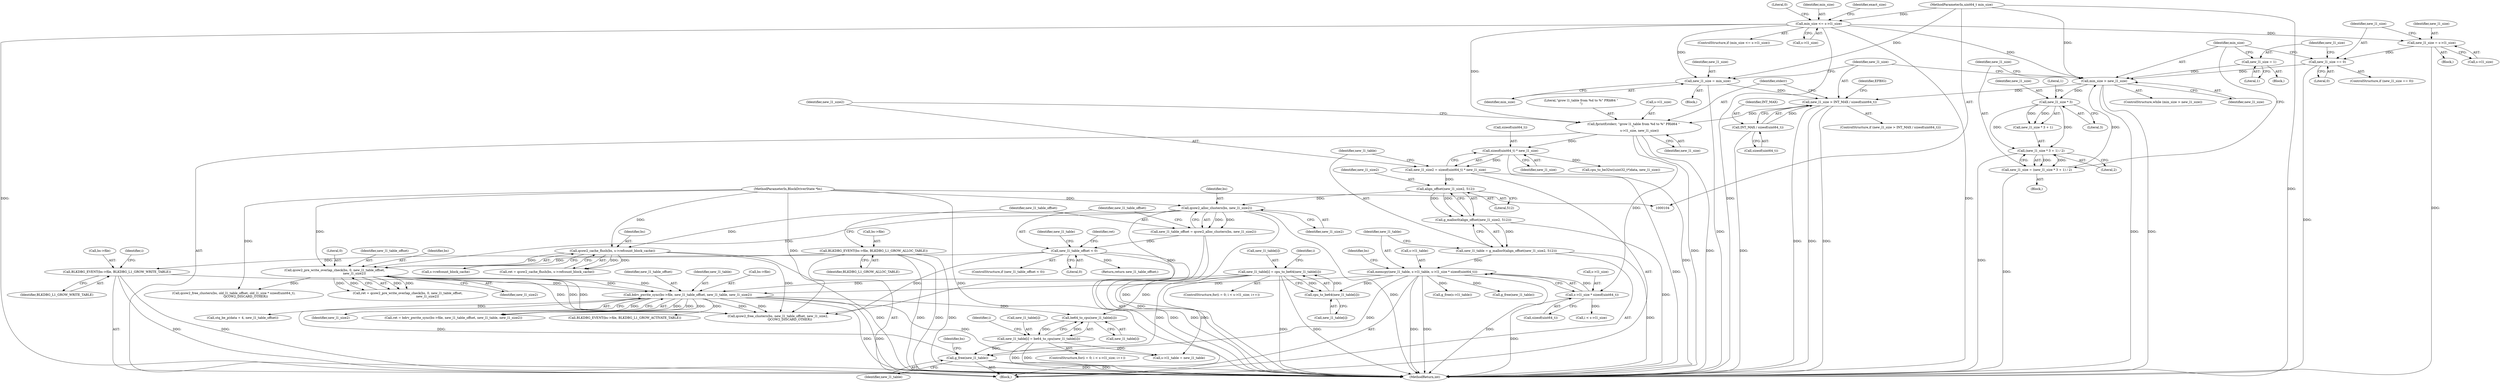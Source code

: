 digraph "0_qemu_cab60de930684c33f67d4e32c7509b567f8c445b@API" {
"1000383" [label="(Call,g_free(new_l1_table))"];
"1000279" [label="(Call,bdrv_pwrite_sync(bs->file, new_l1_table_offset, new_l1_table, new_l1_size2))"];
"1000253" [label="(Call,BLKDBG_EVENT(bs->file, BLKDBG_L1_GROW_WRITE_TABLE))"];
"1000208" [label="(Call,BLKDBG_EVENT(bs->file, BLKDBG_L1_GROW_ALLOC_TABLE))"];
"1000242" [label="(Call,qcow2_pre_write_overlap_check(bs, 0, new_l1_table_offset,\n                                        new_l1_size2))"];
"1000229" [label="(Call,qcow2_cache_flush(bs, s->refcount_block_cache))"];
"1000215" [label="(Call,qcow2_alloc_clusters(bs, new_l1_size2))"];
"1000105" [label="(MethodParameterIn,BlockDriverState *bs)"];
"1000194" [label="(Call,align_offset(new_l1_size2, 512))"];
"1000185" [label="(Call,new_l1_size2 = sizeof(uint64_t) * new_l1_size)"];
"1000187" [label="(Call,sizeof(uint64_t) * new_l1_size)"];
"1000178" [label="(Call,fprintf(stderr, \"grow l1_table from %d to %\" PRId64 \"\n\",\n            s->l1_size, new_l1_size))"];
"1000125" [label="(Call,min_size <= s->l1_size)"];
"1000106" [label="(MethodParameterIn,uint64_t min_size)"];
"1000168" [label="(Call,new_l1_size > INT_MAX / sizeof(uint64_t))"];
"1000135" [label="(Call,new_l1_size = min_size)"];
"1000154" [label="(Call,min_size > new_l1_size)"];
"1000158" [label="(Call,new_l1_size = (new_l1_size * 3 + 1) / 2)"];
"1000160" [label="(Call,(new_l1_size * 3 + 1) / 2)"];
"1000162" [label="(Call,new_l1_size * 3)"];
"1000150" [label="(Call,new_l1_size = 1)"];
"1000146" [label="(Call,new_l1_size == 0)"];
"1000140" [label="(Call,new_l1_size = s->l1_size)"];
"1000170" [label="(Call,INT_MAX / sizeof(uint64_t))"];
"1000219" [label="(Call,new_l1_table_offset < 0)"];
"1000213" [label="(Call,new_l1_table_offset = qcow2_alloc_clusters(bs, new_l1_size2))"];
"1000269" [label="(Call,new_l1_table[i] = cpu_to_be64(new_l1_table[i]))"];
"1000273" [label="(Call,cpu_to_be64(new_l1_table[i]))"];
"1000197" [label="(Call,memcpy(new_l1_table, s->l1_table, s->l1_size * sizeof(uint64_t)))"];
"1000191" [label="(Call,new_l1_table = g_malloc0(align_offset(new_l1_size2, 512)))"];
"1000193" [label="(Call,g_malloc0(align_offset(new_l1_size2, 512)))"];
"1000202" [label="(Call,s->l1_size * sizeof(uint64_t))"];
"1000302" [label="(Call,new_l1_table[i] = be64_to_cpu(new_l1_table[i]))"];
"1000306" [label="(Call,be64_to_cpu(new_l1_table[i]))"];
"1000135" [label="(Call,new_l1_size = min_size)"];
"1000219" [label="(Call,new_l1_table_offset < 0)"];
"1000274" [label="(Call,new_l1_table[i])"];
"1000150" [label="(Call,new_l1_size = 1)"];
"1000357" [label="(Call,s->l1_table = new_l1_table)"];
"1000156" [label="(Identifier,new_l1_size)"];
"1000245" [label="(Identifier,new_l1_table_offset)"];
"1000163" [label="(Identifier,new_l1_size)"];
"1000191" [label="(Call,new_l1_table = g_malloc0(align_offset(new_l1_size2, 512)))"];
"1000392" [label="(MethodReturn,int)"];
"1000384" [label="(Identifier,new_l1_table)"];
"1000161" [label="(Call,new_l1_size * 3 + 1)"];
"1000257" [label="(Identifier,BLKDBG_L1_GROW_WRITE_TABLE)"];
"1000320" [label="(Call,stq_be_p(data + 4, new_l1_table_offset))"];
"1000303" [label="(Call,new_l1_table[i])"];
"1000213" [label="(Call,new_l1_table_offset = qcow2_alloc_clusters(bs, new_l1_size2))"];
"1000280" [label="(Call,bs->file)"];
"1000199" [label="(Call,s->l1_table)"];
"1000179" [label="(Identifier,stderr)"];
"1000192" [label="(Identifier,new_l1_table)"];
"1000125" [label="(Call,min_size <= s->l1_size)"];
"1000229" [label="(Call,qcow2_cache_flush(bs, s->refcount_block_cache))"];
"1000291" [label="(ControlStructure,for(i = 0; i < s->l1_size; i++))"];
"1000165" [label="(Literal,1)"];
"1000154" [label="(Call,min_size > new_l1_size)"];
"1000254" [label="(Call,bs->file)"];
"1000196" [label="(Literal,512)"];
"1000134" [label="(Block,)"];
"1000230" [label="(Identifier,bs)"];
"1000270" [label="(Call,new_l1_table[i])"];
"1000172" [label="(Call,sizeof(uint64_t))"];
"1000186" [label="(Identifier,new_l1_size2)"];
"1000147" [label="(Identifier,new_l1_size)"];
"1000212" [label="(Identifier,BLKDBG_L1_GROW_ALLOC_TABLE)"];
"1000228" [label="(Identifier,ret)"];
"1000306" [label="(Call,be64_to_cpu(new_l1_table[i]))"];
"1000185" [label="(Call,new_l1_size2 = sizeof(uint64_t) * new_l1_size)"];
"1000166" [label="(Literal,2)"];
"1000243" [label="(Identifier,bs)"];
"1000142" [label="(Call,s->l1_size)"];
"1000127" [label="(Call,s->l1_size)"];
"1000177" [label="(Identifier,EFBIG)"];
"1000277" [label="(Call,ret = bdrv_pwrite_sync(bs->file, new_l1_table_offset, new_l1_table, new_l1_size2))"];
"1000148" [label="(Literal,0)"];
"1000203" [label="(Call,s->l1_size)"];
"1000170" [label="(Call,INT_MAX / sizeof(uint64_t))"];
"1000140" [label="(Call,new_l1_size = s->l1_size)"];
"1000283" [label="(Identifier,new_l1_table_offset)"];
"1000167" [label="(ControlStructure,if (new_l1_size > INT_MAX / sizeof(uint64_t)))"];
"1000131" [label="(Literal,0)"];
"1000149" [label="(Block,)"];
"1000260" [label="(Identifier,i)"];
"1000164" [label="(Literal,3)"];
"1000184" [label="(Identifier,new_l1_size)"];
"1000385" [label="(Call,qcow2_free_clusters(bs, new_l1_table_offset, new_l1_size2,\n                        QCOW2_DISCARD_OTHER))"];
"1000190" [label="(Identifier,new_l1_size)"];
"1000307" [label="(Call,new_l1_table[i])"];
"1000141" [label="(Identifier,new_l1_size)"];
"1000284" [label="(Identifier,new_l1_table)"];
"1000343" [label="(Call,g_free(s->l1_table))"];
"1000151" [label="(Identifier,new_l1_size)"];
"1000126" [label="(Identifier,min_size)"];
"1000139" [label="(Block,)"];
"1000221" [label="(Literal,0)"];
"1000244" [label="(Literal,0)"];
"1000231" [label="(Call,s->refcount_block_cache)"];
"1000160" [label="(Call,(new_l1_size * 3 + 1) / 2)"];
"1000240" [label="(Call,ret = qcow2_pre_write_overlap_check(bs, 0, new_l1_table_offset,\n                                        new_l1_size2))"];
"1000217" [label="(Identifier,new_l1_size2)"];
"1000268" [label="(Identifier,i)"];
"1000157" [label="(Block,)"];
"1000224" [label="(Identifier,new_l1_table)"];
"1000158" [label="(Call,new_l1_size = (new_l1_size * 3 + 1) / 2)"];
"1000302" [label="(Call,new_l1_table[i] = be64_to_cpu(new_l1_table[i]))"];
"1000225" [label="(Return,return new_l1_table_offset;)"];
"1000187" [label="(Call,sizeof(uint64_t) * new_l1_size)"];
"1000215" [label="(Call,qcow2_alloc_clusters(bs, new_l1_size2))"];
"1000315" [label="(Call,cpu_to_be32w((uint32_t*)data, new_l1_size))"];
"1000279" [label="(Call,bdrv_pwrite_sync(bs->file, new_l1_table_offset, new_l1_table, new_l1_size2))"];
"1000169" [label="(Identifier,new_l1_size)"];
"1000209" [label="(Call,bs->file)"];
"1000136" [label="(Identifier,new_l1_size)"];
"1000168" [label="(Call,new_l1_size > INT_MAX / sizeof(uint64_t))"];
"1000188" [label="(Call,sizeof(uint64_t))"];
"1000181" [label="(Call,s->l1_size)"];
"1000159" [label="(Identifier,new_l1_size)"];
"1000206" [label="(Call,sizeof(uint64_t))"];
"1000310" [label="(Call,BLKDBG_EVENT(bs->file, BLKDBG_L1_GROW_ACTIVATE_TABLE))"];
"1000195" [label="(Identifier,new_l1_size2)"];
"1000220" [label="(Identifier,new_l1_table_offset)"];
"1000153" [label="(ControlStructure,while (min_size > new_l1_size))"];
"1000218" [label="(ControlStructure,if (new_l1_table_offset < 0))"];
"1000180" [label="(Literal,\"grow l1_table from %d to %\" PRId64 \"\n\")"];
"1000223" [label="(Call,g_free(new_l1_table))"];
"1000253" [label="(Call,BLKDBG_EVENT(bs->file, BLKDBG_L1_GROW_WRITE_TABLE))"];
"1000137" [label="(Identifier,min_size)"];
"1000124" [label="(ControlStructure,if (min_size <= s->l1_size))"];
"1000202" [label="(Call,s->l1_size * sizeof(uint64_t))"];
"1000246" [label="(Identifier,new_l1_size2)"];
"1000198" [label="(Identifier,new_l1_table)"];
"1000197" [label="(Call,memcpy(new_l1_table, s->l1_table, s->l1_size * sizeof(uint64_t)))"];
"1000269" [label="(Call,new_l1_table[i] = cpu_to_be64(new_l1_table[i]))"];
"1000273" [label="(Call,cpu_to_be64(new_l1_table[i]))"];
"1000146" [label="(Call,new_l1_size == 0)"];
"1000386" [label="(Identifier,bs)"];
"1000162" [label="(Call,new_l1_size * 3)"];
"1000155" [label="(Identifier,min_size)"];
"1000194" [label="(Call,align_offset(new_l1_size2, 512))"];
"1000108" [label="(Block,)"];
"1000214" [label="(Identifier,new_l1_table_offset)"];
"1000216" [label="(Identifier,bs)"];
"1000242" [label="(Call,qcow2_pre_write_overlap_check(bs, 0, new_l1_table_offset,\n                                        new_l1_size2))"];
"1000383" [label="(Call,g_free(new_l1_table))"];
"1000262" [label="(Call,i < s->l1_size)"];
"1000210" [label="(Identifier,bs)"];
"1000258" [label="(ControlStructure,for(i = 0; i < s->l1_size; i++))"];
"1000133" [label="(Identifier,exact_size)"];
"1000372" [label="(Call,qcow2_free_clusters(bs, old_l1_table_offset, old_l1_size * sizeof(uint64_t),\n                        QCOW2_DISCARD_OTHER))"];
"1000178" [label="(Call,fprintf(stderr, \"grow l1_table from %d to %\" PRId64 \"\n\",\n            s->l1_size, new_l1_size))"];
"1000301" [label="(Identifier,i)"];
"1000208" [label="(Call,BLKDBG_EVENT(bs->file, BLKDBG_L1_GROW_ALLOC_TABLE))"];
"1000227" [label="(Call,ret = qcow2_cache_flush(bs, s->refcount_block_cache))"];
"1000145" [label="(ControlStructure,if (new_l1_size == 0))"];
"1000105" [label="(MethodParameterIn,BlockDriverState *bs)"];
"1000285" [label="(Identifier,new_l1_size2)"];
"1000193" [label="(Call,g_malloc0(align_offset(new_l1_size2, 512)))"];
"1000152" [label="(Literal,1)"];
"1000106" [label="(MethodParameterIn,uint64_t min_size)"];
"1000171" [label="(Identifier,INT_MAX)"];
"1000383" -> "1000108"  [label="AST: "];
"1000383" -> "1000384"  [label="CFG: "];
"1000384" -> "1000383"  [label="AST: "];
"1000386" -> "1000383"  [label="CFG: "];
"1000383" -> "1000392"  [label="DDG: "];
"1000383" -> "1000392"  [label="DDG: "];
"1000279" -> "1000383"  [label="DDG: "];
"1000302" -> "1000383"  [label="DDG: "];
"1000269" -> "1000383"  [label="DDG: "];
"1000197" -> "1000383"  [label="DDG: "];
"1000279" -> "1000277"  [label="AST: "];
"1000279" -> "1000285"  [label="CFG: "];
"1000280" -> "1000279"  [label="AST: "];
"1000283" -> "1000279"  [label="AST: "];
"1000284" -> "1000279"  [label="AST: "];
"1000285" -> "1000279"  [label="AST: "];
"1000277" -> "1000279"  [label="CFG: "];
"1000279" -> "1000392"  [label="DDG: "];
"1000279" -> "1000392"  [label="DDG: "];
"1000279" -> "1000277"  [label="DDG: "];
"1000279" -> "1000277"  [label="DDG: "];
"1000279" -> "1000277"  [label="DDG: "];
"1000279" -> "1000277"  [label="DDG: "];
"1000253" -> "1000279"  [label="DDG: "];
"1000242" -> "1000279"  [label="DDG: "];
"1000242" -> "1000279"  [label="DDG: "];
"1000269" -> "1000279"  [label="DDG: "];
"1000197" -> "1000279"  [label="DDG: "];
"1000279" -> "1000306"  [label="DDG: "];
"1000279" -> "1000310"  [label="DDG: "];
"1000279" -> "1000320"  [label="DDG: "];
"1000279" -> "1000357"  [label="DDG: "];
"1000279" -> "1000385"  [label="DDG: "];
"1000279" -> "1000385"  [label="DDG: "];
"1000253" -> "1000108"  [label="AST: "];
"1000253" -> "1000257"  [label="CFG: "];
"1000254" -> "1000253"  [label="AST: "];
"1000257" -> "1000253"  [label="AST: "];
"1000260" -> "1000253"  [label="CFG: "];
"1000253" -> "1000392"  [label="DDG: "];
"1000253" -> "1000392"  [label="DDG: "];
"1000208" -> "1000253"  [label="DDG: "];
"1000208" -> "1000108"  [label="AST: "];
"1000208" -> "1000212"  [label="CFG: "];
"1000209" -> "1000208"  [label="AST: "];
"1000212" -> "1000208"  [label="AST: "];
"1000214" -> "1000208"  [label="CFG: "];
"1000208" -> "1000392"  [label="DDG: "];
"1000208" -> "1000392"  [label="DDG: "];
"1000208" -> "1000392"  [label="DDG: "];
"1000242" -> "1000240"  [label="AST: "];
"1000242" -> "1000246"  [label="CFG: "];
"1000243" -> "1000242"  [label="AST: "];
"1000244" -> "1000242"  [label="AST: "];
"1000245" -> "1000242"  [label="AST: "];
"1000246" -> "1000242"  [label="AST: "];
"1000240" -> "1000242"  [label="CFG: "];
"1000242" -> "1000240"  [label="DDG: "];
"1000242" -> "1000240"  [label="DDG: "];
"1000242" -> "1000240"  [label="DDG: "];
"1000242" -> "1000240"  [label="DDG: "];
"1000229" -> "1000242"  [label="DDG: "];
"1000105" -> "1000242"  [label="DDG: "];
"1000219" -> "1000242"  [label="DDG: "];
"1000215" -> "1000242"  [label="DDG: "];
"1000242" -> "1000372"  [label="DDG: "];
"1000242" -> "1000385"  [label="DDG: "];
"1000242" -> "1000385"  [label="DDG: "];
"1000242" -> "1000385"  [label="DDG: "];
"1000229" -> "1000227"  [label="AST: "];
"1000229" -> "1000231"  [label="CFG: "];
"1000230" -> "1000229"  [label="AST: "];
"1000231" -> "1000229"  [label="AST: "];
"1000227" -> "1000229"  [label="CFG: "];
"1000229" -> "1000392"  [label="DDG: "];
"1000229" -> "1000227"  [label="DDG: "];
"1000229" -> "1000227"  [label="DDG: "];
"1000215" -> "1000229"  [label="DDG: "];
"1000105" -> "1000229"  [label="DDG: "];
"1000229" -> "1000385"  [label="DDG: "];
"1000215" -> "1000213"  [label="AST: "];
"1000215" -> "1000217"  [label="CFG: "];
"1000216" -> "1000215"  [label="AST: "];
"1000217" -> "1000215"  [label="AST: "];
"1000213" -> "1000215"  [label="CFG: "];
"1000215" -> "1000392"  [label="DDG: "];
"1000215" -> "1000392"  [label="DDG: "];
"1000215" -> "1000213"  [label="DDG: "];
"1000215" -> "1000213"  [label="DDG: "];
"1000105" -> "1000215"  [label="DDG: "];
"1000194" -> "1000215"  [label="DDG: "];
"1000215" -> "1000385"  [label="DDG: "];
"1000105" -> "1000104"  [label="AST: "];
"1000105" -> "1000392"  [label="DDG: "];
"1000105" -> "1000372"  [label="DDG: "];
"1000105" -> "1000385"  [label="DDG: "];
"1000194" -> "1000193"  [label="AST: "];
"1000194" -> "1000196"  [label="CFG: "];
"1000195" -> "1000194"  [label="AST: "];
"1000196" -> "1000194"  [label="AST: "];
"1000193" -> "1000194"  [label="CFG: "];
"1000194" -> "1000193"  [label="DDG: "];
"1000194" -> "1000193"  [label="DDG: "];
"1000185" -> "1000194"  [label="DDG: "];
"1000185" -> "1000108"  [label="AST: "];
"1000185" -> "1000187"  [label="CFG: "];
"1000186" -> "1000185"  [label="AST: "];
"1000187" -> "1000185"  [label="AST: "];
"1000192" -> "1000185"  [label="CFG: "];
"1000185" -> "1000392"  [label="DDG: "];
"1000187" -> "1000185"  [label="DDG: "];
"1000187" -> "1000190"  [label="CFG: "];
"1000188" -> "1000187"  [label="AST: "];
"1000190" -> "1000187"  [label="AST: "];
"1000187" -> "1000392"  [label="DDG: "];
"1000178" -> "1000187"  [label="DDG: "];
"1000187" -> "1000315"  [label="DDG: "];
"1000178" -> "1000108"  [label="AST: "];
"1000178" -> "1000184"  [label="CFG: "];
"1000179" -> "1000178"  [label="AST: "];
"1000180" -> "1000178"  [label="AST: "];
"1000181" -> "1000178"  [label="AST: "];
"1000184" -> "1000178"  [label="AST: "];
"1000186" -> "1000178"  [label="CFG: "];
"1000178" -> "1000392"  [label="DDG: "];
"1000178" -> "1000392"  [label="DDG: "];
"1000125" -> "1000178"  [label="DDG: "];
"1000168" -> "1000178"  [label="DDG: "];
"1000178" -> "1000202"  [label="DDG: "];
"1000125" -> "1000124"  [label="AST: "];
"1000125" -> "1000127"  [label="CFG: "];
"1000126" -> "1000125"  [label="AST: "];
"1000127" -> "1000125"  [label="AST: "];
"1000131" -> "1000125"  [label="CFG: "];
"1000133" -> "1000125"  [label="CFG: "];
"1000125" -> "1000392"  [label="DDG: "];
"1000125" -> "1000392"  [label="DDG: "];
"1000125" -> "1000392"  [label="DDG: "];
"1000106" -> "1000125"  [label="DDG: "];
"1000125" -> "1000135"  [label="DDG: "];
"1000125" -> "1000140"  [label="DDG: "];
"1000125" -> "1000154"  [label="DDG: "];
"1000106" -> "1000104"  [label="AST: "];
"1000106" -> "1000392"  [label="DDG: "];
"1000106" -> "1000135"  [label="DDG: "];
"1000106" -> "1000154"  [label="DDG: "];
"1000168" -> "1000167"  [label="AST: "];
"1000168" -> "1000170"  [label="CFG: "];
"1000169" -> "1000168"  [label="AST: "];
"1000170" -> "1000168"  [label="AST: "];
"1000177" -> "1000168"  [label="CFG: "];
"1000179" -> "1000168"  [label="CFG: "];
"1000168" -> "1000392"  [label="DDG: "];
"1000168" -> "1000392"  [label="DDG: "];
"1000168" -> "1000392"  [label="DDG: "];
"1000135" -> "1000168"  [label="DDG: "];
"1000154" -> "1000168"  [label="DDG: "];
"1000170" -> "1000168"  [label="DDG: "];
"1000135" -> "1000134"  [label="AST: "];
"1000135" -> "1000137"  [label="CFG: "];
"1000136" -> "1000135"  [label="AST: "];
"1000137" -> "1000135"  [label="AST: "];
"1000169" -> "1000135"  [label="CFG: "];
"1000135" -> "1000392"  [label="DDG: "];
"1000154" -> "1000153"  [label="AST: "];
"1000154" -> "1000156"  [label="CFG: "];
"1000155" -> "1000154"  [label="AST: "];
"1000156" -> "1000154"  [label="AST: "];
"1000159" -> "1000154"  [label="CFG: "];
"1000169" -> "1000154"  [label="CFG: "];
"1000154" -> "1000392"  [label="DDG: "];
"1000154" -> "1000392"  [label="DDG: "];
"1000158" -> "1000154"  [label="DDG: "];
"1000150" -> "1000154"  [label="DDG: "];
"1000146" -> "1000154"  [label="DDG: "];
"1000154" -> "1000162"  [label="DDG: "];
"1000158" -> "1000157"  [label="AST: "];
"1000158" -> "1000160"  [label="CFG: "];
"1000159" -> "1000158"  [label="AST: "];
"1000160" -> "1000158"  [label="AST: "];
"1000155" -> "1000158"  [label="CFG: "];
"1000158" -> "1000392"  [label="DDG: "];
"1000160" -> "1000158"  [label="DDG: "];
"1000160" -> "1000158"  [label="DDG: "];
"1000160" -> "1000166"  [label="CFG: "];
"1000161" -> "1000160"  [label="AST: "];
"1000166" -> "1000160"  [label="AST: "];
"1000160" -> "1000392"  [label="DDG: "];
"1000162" -> "1000160"  [label="DDG: "];
"1000162" -> "1000160"  [label="DDG: "];
"1000162" -> "1000161"  [label="AST: "];
"1000162" -> "1000164"  [label="CFG: "];
"1000163" -> "1000162"  [label="AST: "];
"1000164" -> "1000162"  [label="AST: "];
"1000165" -> "1000162"  [label="CFG: "];
"1000162" -> "1000161"  [label="DDG: "];
"1000162" -> "1000161"  [label="DDG: "];
"1000150" -> "1000149"  [label="AST: "];
"1000150" -> "1000152"  [label="CFG: "];
"1000151" -> "1000150"  [label="AST: "];
"1000152" -> "1000150"  [label="AST: "];
"1000155" -> "1000150"  [label="CFG: "];
"1000146" -> "1000145"  [label="AST: "];
"1000146" -> "1000148"  [label="CFG: "];
"1000147" -> "1000146"  [label="AST: "];
"1000148" -> "1000146"  [label="AST: "];
"1000151" -> "1000146"  [label="CFG: "];
"1000155" -> "1000146"  [label="CFG: "];
"1000146" -> "1000392"  [label="DDG: "];
"1000140" -> "1000146"  [label="DDG: "];
"1000140" -> "1000139"  [label="AST: "];
"1000140" -> "1000142"  [label="CFG: "];
"1000141" -> "1000140"  [label="AST: "];
"1000142" -> "1000140"  [label="AST: "];
"1000147" -> "1000140"  [label="CFG: "];
"1000140" -> "1000392"  [label="DDG: "];
"1000170" -> "1000172"  [label="CFG: "];
"1000171" -> "1000170"  [label="AST: "];
"1000172" -> "1000170"  [label="AST: "];
"1000170" -> "1000392"  [label="DDG: "];
"1000219" -> "1000218"  [label="AST: "];
"1000219" -> "1000221"  [label="CFG: "];
"1000220" -> "1000219"  [label="AST: "];
"1000221" -> "1000219"  [label="AST: "];
"1000224" -> "1000219"  [label="CFG: "];
"1000228" -> "1000219"  [label="CFG: "];
"1000219" -> "1000392"  [label="DDG: "];
"1000219" -> "1000392"  [label="DDG: "];
"1000213" -> "1000219"  [label="DDG: "];
"1000219" -> "1000225"  [label="DDG: "];
"1000219" -> "1000385"  [label="DDG: "];
"1000213" -> "1000108"  [label="AST: "];
"1000214" -> "1000213"  [label="AST: "];
"1000220" -> "1000213"  [label="CFG: "];
"1000213" -> "1000392"  [label="DDG: "];
"1000269" -> "1000258"  [label="AST: "];
"1000269" -> "1000273"  [label="CFG: "];
"1000270" -> "1000269"  [label="AST: "];
"1000273" -> "1000269"  [label="AST: "];
"1000268" -> "1000269"  [label="CFG: "];
"1000269" -> "1000392"  [label="DDG: "];
"1000269" -> "1000392"  [label="DDG: "];
"1000273" -> "1000269"  [label="DDG: "];
"1000269" -> "1000273"  [label="DDG: "];
"1000269" -> "1000306"  [label="DDG: "];
"1000269" -> "1000357"  [label="DDG: "];
"1000273" -> "1000274"  [label="CFG: "];
"1000274" -> "1000273"  [label="AST: "];
"1000197" -> "1000273"  [label="DDG: "];
"1000197" -> "1000108"  [label="AST: "];
"1000197" -> "1000202"  [label="CFG: "];
"1000198" -> "1000197"  [label="AST: "];
"1000199" -> "1000197"  [label="AST: "];
"1000202" -> "1000197"  [label="AST: "];
"1000210" -> "1000197"  [label="CFG: "];
"1000197" -> "1000392"  [label="DDG: "];
"1000197" -> "1000392"  [label="DDG: "];
"1000197" -> "1000392"  [label="DDG: "];
"1000191" -> "1000197"  [label="DDG: "];
"1000202" -> "1000197"  [label="DDG: "];
"1000197" -> "1000223"  [label="DDG: "];
"1000197" -> "1000343"  [label="DDG: "];
"1000191" -> "1000108"  [label="AST: "];
"1000191" -> "1000193"  [label="CFG: "];
"1000192" -> "1000191"  [label="AST: "];
"1000193" -> "1000191"  [label="AST: "];
"1000198" -> "1000191"  [label="CFG: "];
"1000191" -> "1000392"  [label="DDG: "];
"1000193" -> "1000191"  [label="DDG: "];
"1000193" -> "1000392"  [label="DDG: "];
"1000202" -> "1000206"  [label="CFG: "];
"1000203" -> "1000202"  [label="AST: "];
"1000206" -> "1000202"  [label="AST: "];
"1000202" -> "1000392"  [label="DDG: "];
"1000202" -> "1000262"  [label="DDG: "];
"1000302" -> "1000291"  [label="AST: "];
"1000302" -> "1000306"  [label="CFG: "];
"1000303" -> "1000302"  [label="AST: "];
"1000306" -> "1000302"  [label="AST: "];
"1000301" -> "1000302"  [label="CFG: "];
"1000302" -> "1000392"  [label="DDG: "];
"1000302" -> "1000392"  [label="DDG: "];
"1000306" -> "1000302"  [label="DDG: "];
"1000302" -> "1000306"  [label="DDG: "];
"1000302" -> "1000357"  [label="DDG: "];
"1000306" -> "1000307"  [label="CFG: "];
"1000307" -> "1000306"  [label="AST: "];
}

